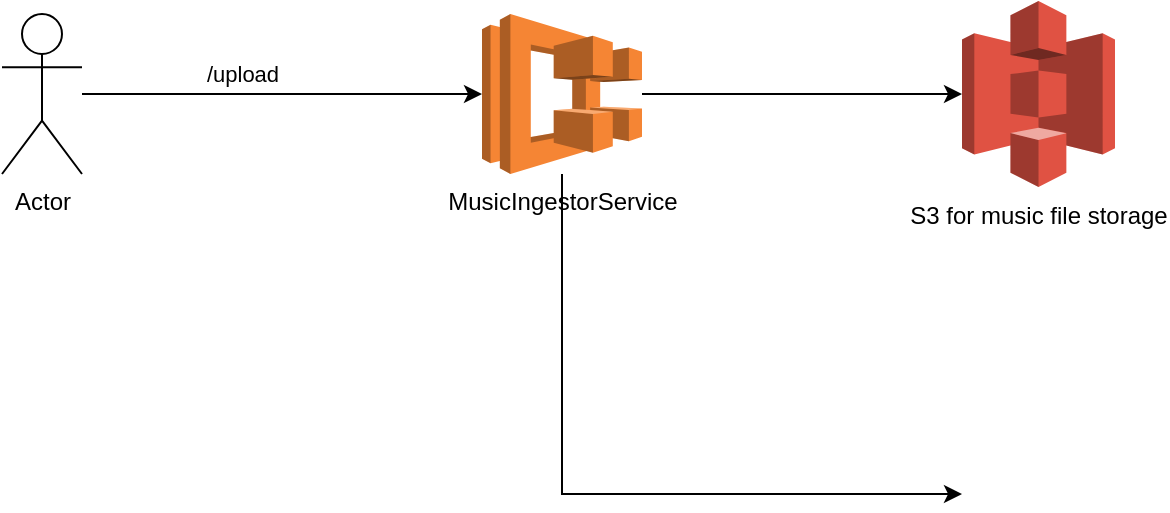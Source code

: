 <mxfile version="24.2.1" type="github">
  <diagram name="Page-1" id="cLrbQP5OGy0xb9z-wWyf">
    <mxGraphModel dx="1242" dy="824" grid="1" gridSize="10" guides="1" tooltips="1" connect="1" arrows="1" fold="1" page="1" pageScale="1" pageWidth="827" pageHeight="1169" math="0" shadow="0">
      <root>
        <mxCell id="0" />
        <mxCell id="1" parent="0" />
        <mxCell id="t8qvhp6DV03NKWVNe8dh-1" value="Actor" style="shape=umlActor;verticalLabelPosition=bottom;verticalAlign=top;html=1;outlineConnect=0;" vertex="1" parent="1">
          <mxGeometry x="40" y="40" width="40" height="80" as="geometry" />
        </mxCell>
        <mxCell id="t8qvhp6DV03NKWVNe8dh-9" style="edgeStyle=orthogonalEdgeStyle;rounded=0;orthogonalLoop=1;jettySize=auto;html=1;" edge="1" parent="1" source="t8qvhp6DV03NKWVNe8dh-5">
          <mxGeometry relative="1" as="geometry">
            <mxPoint x="520" y="280" as="targetPoint" />
            <Array as="points">
              <mxPoint x="320" y="280" />
            </Array>
          </mxGeometry>
        </mxCell>
        <mxCell id="t8qvhp6DV03NKWVNe8dh-5" value="MusicIngestorService" style="outlineConnect=0;dashed=0;verticalLabelPosition=bottom;verticalAlign=top;align=center;html=1;shape=mxgraph.aws3.ecs;fillColor=#F58534;gradientColor=none;" vertex="1" parent="1">
          <mxGeometry x="280" y="40" width="80" height="80" as="geometry" />
        </mxCell>
        <mxCell id="t8qvhp6DV03NKWVNe8dh-6" style="edgeStyle=orthogonalEdgeStyle;rounded=0;orthogonalLoop=1;jettySize=auto;html=1;entryX=0;entryY=0.5;entryDx=0;entryDy=0;entryPerimeter=0;" edge="1" parent="1" source="t8qvhp6DV03NKWVNe8dh-1" target="t8qvhp6DV03NKWVNe8dh-5">
          <mxGeometry relative="1" as="geometry" />
        </mxCell>
        <mxCell id="t8qvhp6DV03NKWVNe8dh-10" value="/upload" style="edgeLabel;html=1;align=center;verticalAlign=middle;resizable=0;points=[];" vertex="1" connectable="0" parent="t8qvhp6DV03NKWVNe8dh-6">
          <mxGeometry x="-0.38" relative="1" as="geometry">
            <mxPoint x="18" y="-10" as="offset" />
          </mxGeometry>
        </mxCell>
        <mxCell id="t8qvhp6DV03NKWVNe8dh-7" value="S3 for music file storage" style="outlineConnect=0;dashed=0;verticalLabelPosition=bottom;verticalAlign=top;align=center;html=1;shape=mxgraph.aws3.s3;fillColor=#E05243;gradientColor=none;" vertex="1" parent="1">
          <mxGeometry x="520" y="33.5" width="76.5" height="93" as="geometry" />
        </mxCell>
        <mxCell id="t8qvhp6DV03NKWVNe8dh-8" style="edgeStyle=orthogonalEdgeStyle;rounded=0;orthogonalLoop=1;jettySize=auto;html=1;entryX=0;entryY=0.5;entryDx=0;entryDy=0;entryPerimeter=0;" edge="1" parent="1" source="t8qvhp6DV03NKWVNe8dh-5" target="t8qvhp6DV03NKWVNe8dh-7">
          <mxGeometry relative="1" as="geometry" />
        </mxCell>
      </root>
    </mxGraphModel>
  </diagram>
</mxfile>
